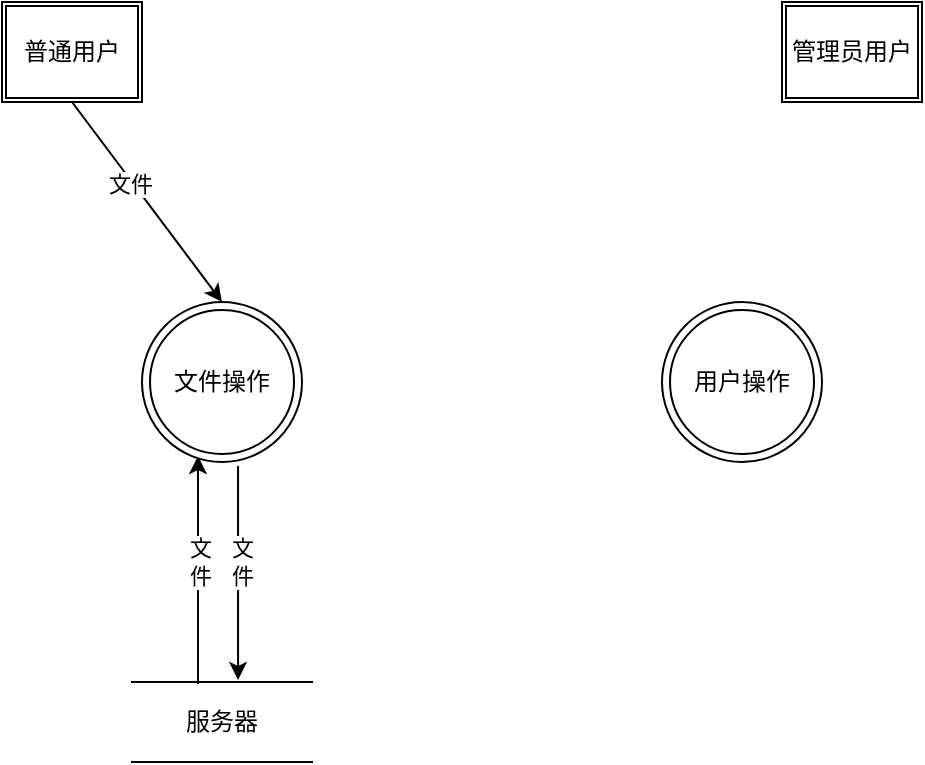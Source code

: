 <mxfile version="15.4.3" type="github">
  <diagram id="jTyqnOY4CSZY5J-jKBLQ" name="Page-1">
    <mxGraphModel dx="1108" dy="482" grid="1" gridSize="10" guides="1" tooltips="1" connect="1" arrows="1" fold="1" page="1" pageScale="1" pageWidth="827" pageHeight="1169" math="0" shadow="0">
      <root>
        <mxCell id="0" />
        <mxCell id="1" parent="0" />
        <mxCell id="tQEb7yG2iG1s_vNv8sm0-125" style="edgeStyle=none;rounded=0;orthogonalLoop=1;jettySize=auto;html=1;entryX=0.35;entryY=0.963;entryDx=0;entryDy=0;entryPerimeter=0;" edge="1" parent="1" target="tQEb7yG2iG1s_vNv8sm0-113">
          <mxGeometry relative="1" as="geometry">
            <mxPoint x="168" y="421" as="sourcePoint" />
            <Array as="points">
              <mxPoint x="168" y="360" />
            </Array>
          </mxGeometry>
        </mxCell>
        <mxCell id="tQEb7yG2iG1s_vNv8sm0-127" value="文&lt;br&gt;件" style="edgeLabel;html=1;align=center;verticalAlign=middle;resizable=0;points=[];" vertex="1" connectable="0" parent="tQEb7yG2iG1s_vNv8sm0-125">
          <mxGeometry x="0.299" y="-1" relative="1" as="geometry">
            <mxPoint y="13" as="offset" />
          </mxGeometry>
        </mxCell>
        <mxCell id="tQEb7yG2iG1s_vNv8sm0-112" value="服务器" style="shape=partialRectangle;whiteSpace=wrap;html=1;left=0;right=0;fillColor=none;" vertex="1" parent="1">
          <mxGeometry x="135" y="420" width="90" height="40" as="geometry" />
        </mxCell>
        <mxCell id="tQEb7yG2iG1s_vNv8sm0-123" style="edgeStyle=none;rounded=0;orthogonalLoop=1;jettySize=auto;html=1;exitX=0.588;exitY=1.025;exitDx=0;exitDy=0;exitPerimeter=0;entryX=0.578;entryY=-0.025;entryDx=0;entryDy=0;entryPerimeter=0;" edge="1" parent="1">
          <mxGeometry relative="1" as="geometry">
            <mxPoint x="188.04" y="312" as="sourcePoint" />
            <mxPoint x="188.02" y="419" as="targetPoint" />
          </mxGeometry>
        </mxCell>
        <mxCell id="tQEb7yG2iG1s_vNv8sm0-124" value="文&lt;br&gt;件" style="edgeLabel;html=1;align=center;verticalAlign=middle;resizable=0;points=[];" vertex="1" connectable="0" parent="tQEb7yG2iG1s_vNv8sm0-123">
          <mxGeometry x="0.327" y="1" relative="1" as="geometry">
            <mxPoint x="1" y="-23" as="offset" />
          </mxGeometry>
        </mxCell>
        <mxCell id="tQEb7yG2iG1s_vNv8sm0-113" value="文件操作" style="ellipse;shape=doubleEllipse;whiteSpace=wrap;html=1;aspect=fixed;" vertex="1" parent="1">
          <mxGeometry x="140" y="230" width="80" height="80" as="geometry" />
        </mxCell>
        <mxCell id="tQEb7yG2iG1s_vNv8sm0-114" value="管理员用户" style="shape=ext;double=1;rounded=0;whiteSpace=wrap;html=1;" vertex="1" parent="1">
          <mxGeometry x="460" y="80" width="70" height="50" as="geometry" />
        </mxCell>
        <mxCell id="tQEb7yG2iG1s_vNv8sm0-121" style="edgeStyle=none;rounded=0;orthogonalLoop=1;jettySize=auto;html=1;entryX=0.5;entryY=0;entryDx=0;entryDy=0;exitX=0.5;exitY=1;exitDx=0;exitDy=0;" edge="1" parent="1" source="tQEb7yG2iG1s_vNv8sm0-115" target="tQEb7yG2iG1s_vNv8sm0-113">
          <mxGeometry relative="1" as="geometry" />
        </mxCell>
        <mxCell id="tQEb7yG2iG1s_vNv8sm0-122" value="文件" style="edgeLabel;html=1;align=center;verticalAlign=middle;resizable=0;points=[];" vertex="1" connectable="0" parent="tQEb7yG2iG1s_vNv8sm0-121">
          <mxGeometry x="-0.2" y="-1" relative="1" as="geometry">
            <mxPoint as="offset" />
          </mxGeometry>
        </mxCell>
        <mxCell id="tQEb7yG2iG1s_vNv8sm0-115" value="普通用户" style="shape=ext;double=1;rounded=0;whiteSpace=wrap;html=1;" vertex="1" parent="1">
          <mxGeometry x="70" y="80" width="70" height="50" as="geometry" />
        </mxCell>
        <mxCell id="tQEb7yG2iG1s_vNv8sm0-118" value="用户操作" style="ellipse;shape=doubleEllipse;whiteSpace=wrap;html=1;aspect=fixed;" vertex="1" parent="1">
          <mxGeometry x="400" y="230" width="80" height="80" as="geometry" />
        </mxCell>
      </root>
    </mxGraphModel>
  </diagram>
</mxfile>

